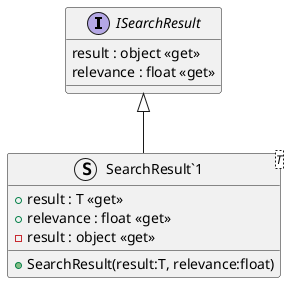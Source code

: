 @startuml
interface ISearchResult {
    result : object <<get>>
    relevance : float <<get>>
}
struct "SearchResult`1"<T> {
    + result : T <<get>>
    + relevance : float <<get>>
    - result : object <<get>>
    + SearchResult(result:T, relevance:float)
}
ISearchResult <|-- "SearchResult`1"
@enduml
